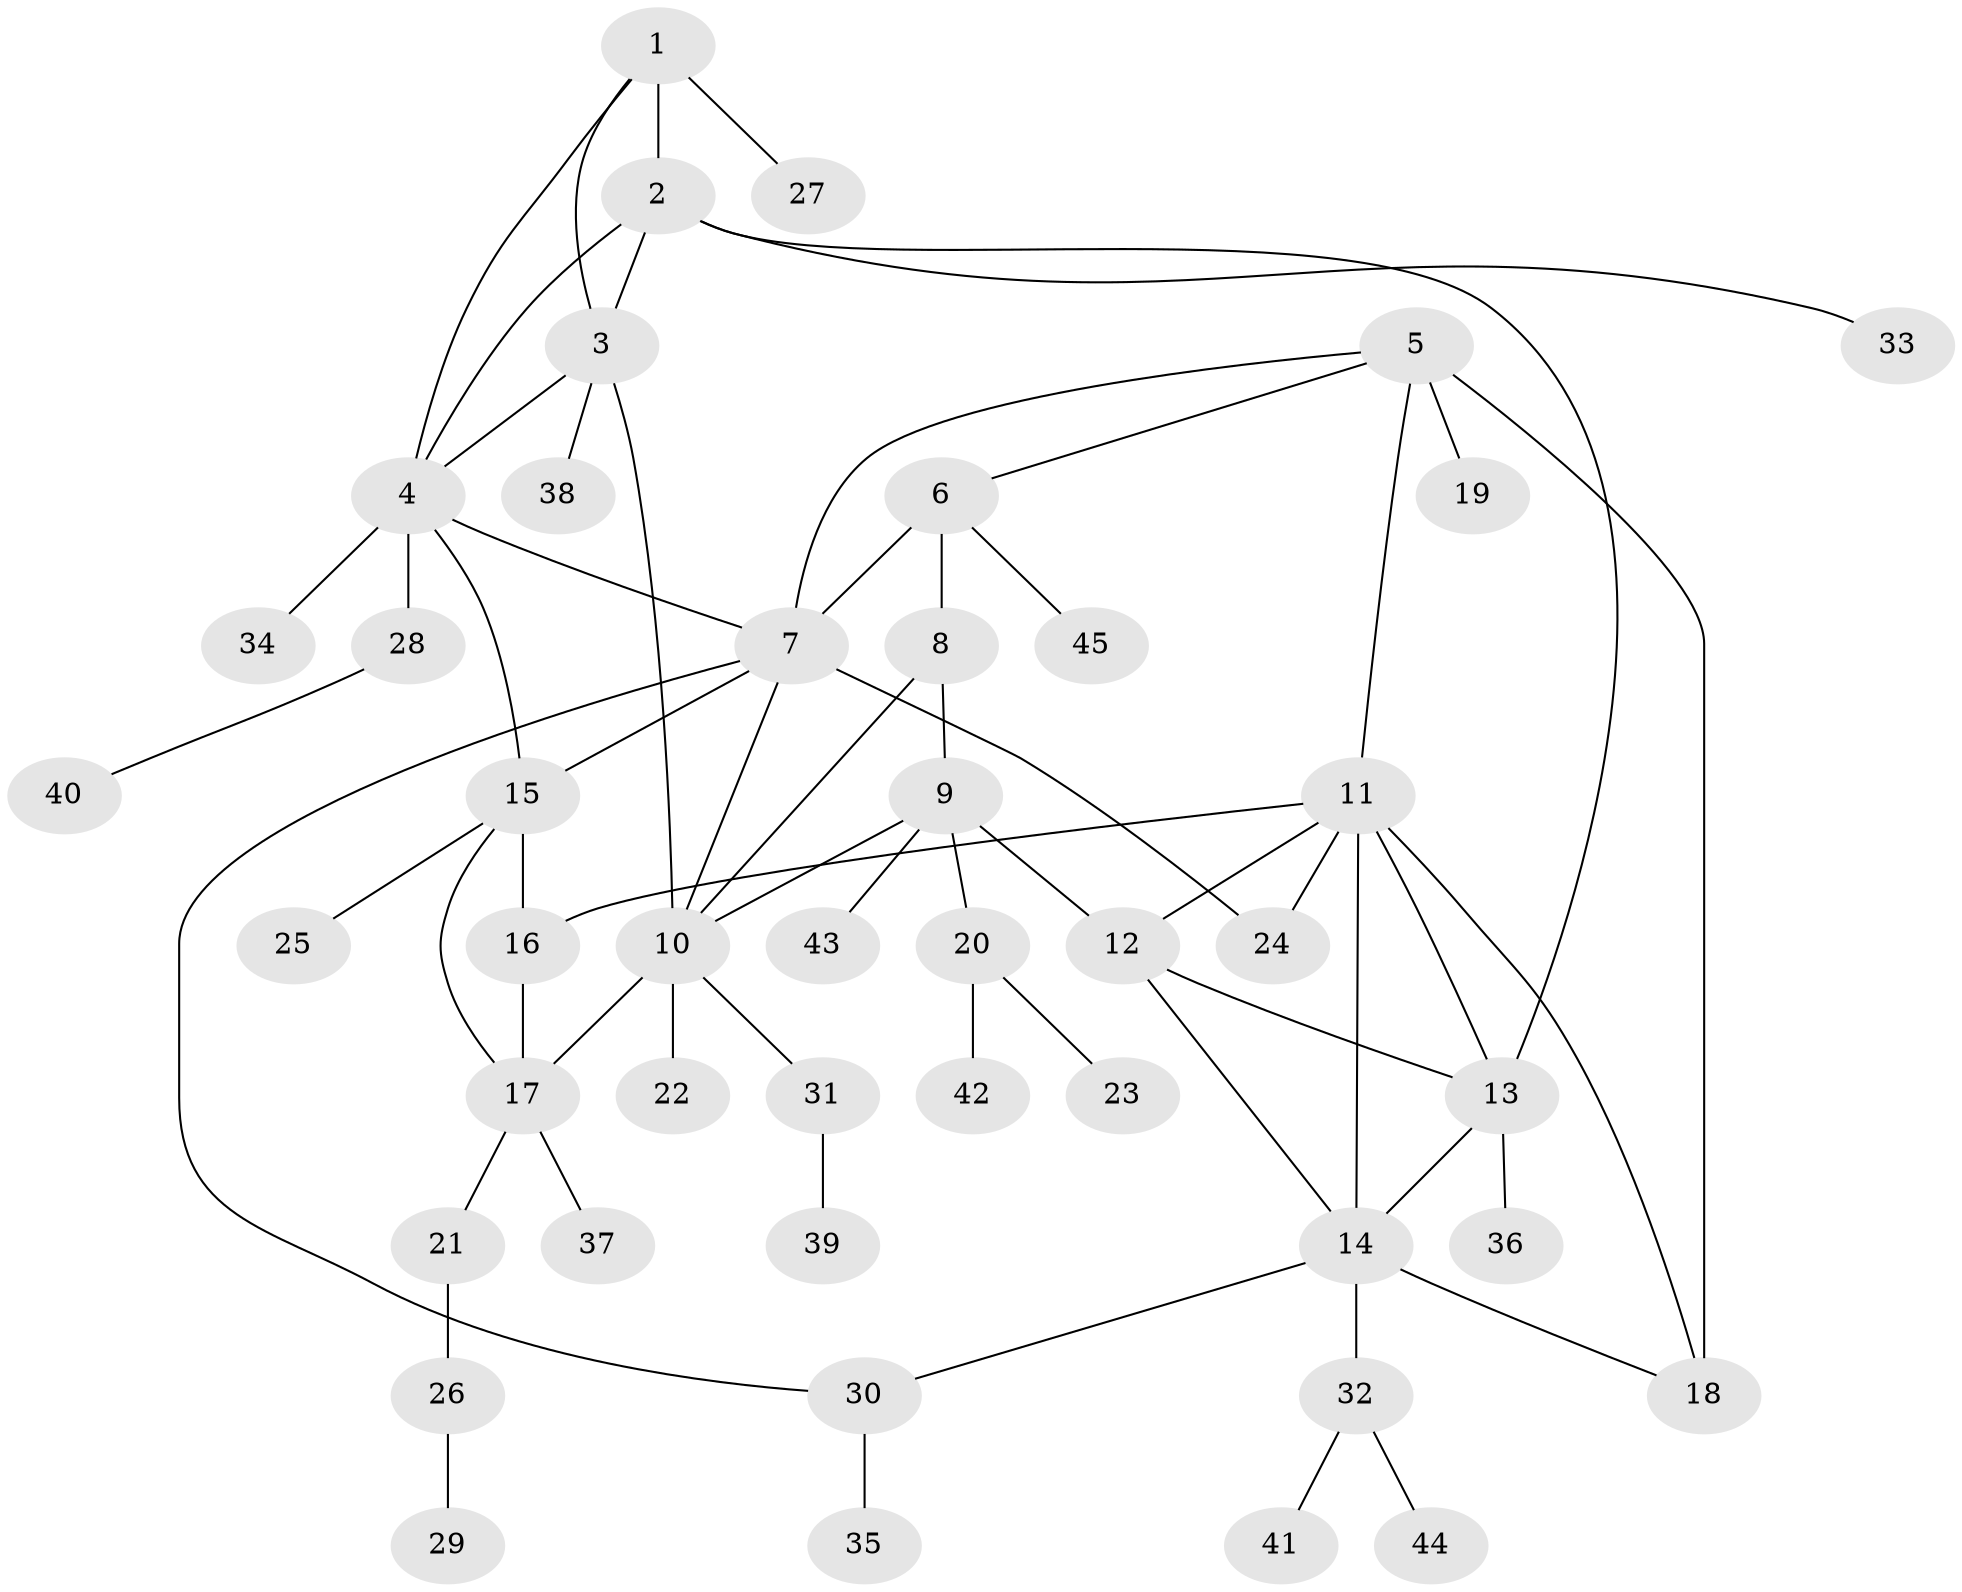 // original degree distribution, {4: 0.08045977011494253, 7: 0.05747126436781609, 6: 0.034482758620689655, 10: 0.011494252873563218, 9: 0.011494252873563218, 3: 0.04597701149425287, 11: 0.011494252873563218, 8: 0.022988505747126436, 5: 0.011494252873563218, 2: 0.20689655172413793, 1: 0.5057471264367817}
// Generated by graph-tools (version 1.1) at 2025/37/03/09/25 02:37:34]
// undirected, 45 vertices, 64 edges
graph export_dot {
graph [start="1"]
  node [color=gray90,style=filled];
  1;
  2;
  3;
  4;
  5;
  6;
  7;
  8;
  9;
  10;
  11;
  12;
  13;
  14;
  15;
  16;
  17;
  18;
  19;
  20;
  21;
  22;
  23;
  24;
  25;
  26;
  27;
  28;
  29;
  30;
  31;
  32;
  33;
  34;
  35;
  36;
  37;
  38;
  39;
  40;
  41;
  42;
  43;
  44;
  45;
  1 -- 2 [weight=2.0];
  1 -- 3 [weight=1.0];
  1 -- 4 [weight=1.0];
  1 -- 27 [weight=1.0];
  2 -- 3 [weight=1.0];
  2 -- 4 [weight=1.0];
  2 -- 13 [weight=1.0];
  2 -- 33 [weight=1.0];
  3 -- 4 [weight=1.0];
  3 -- 10 [weight=1.0];
  3 -- 38 [weight=1.0];
  4 -- 7 [weight=1.0];
  4 -- 15 [weight=1.0];
  4 -- 28 [weight=3.0];
  4 -- 34 [weight=1.0];
  5 -- 6 [weight=1.0];
  5 -- 7 [weight=2.0];
  5 -- 11 [weight=1.0];
  5 -- 18 [weight=3.0];
  5 -- 19 [weight=1.0];
  6 -- 7 [weight=2.0];
  6 -- 8 [weight=1.0];
  6 -- 45 [weight=1.0];
  7 -- 10 [weight=1.0];
  7 -- 15 [weight=1.0];
  7 -- 24 [weight=1.0];
  7 -- 30 [weight=1.0];
  8 -- 9 [weight=2.0];
  8 -- 10 [weight=2.0];
  9 -- 10 [weight=1.0];
  9 -- 12 [weight=1.0];
  9 -- 20 [weight=1.0];
  9 -- 43 [weight=1.0];
  10 -- 17 [weight=1.0];
  10 -- 22 [weight=3.0];
  10 -- 31 [weight=1.0];
  11 -- 12 [weight=1.0];
  11 -- 13 [weight=1.0];
  11 -- 14 [weight=1.0];
  11 -- 16 [weight=1.0];
  11 -- 18 [weight=1.0];
  11 -- 24 [weight=1.0];
  12 -- 13 [weight=1.0];
  12 -- 14 [weight=1.0];
  13 -- 14 [weight=1.0];
  13 -- 36 [weight=1.0];
  14 -- 18 [weight=1.0];
  14 -- 30 [weight=1.0];
  14 -- 32 [weight=1.0];
  15 -- 16 [weight=5.0];
  15 -- 17 [weight=2.0];
  15 -- 25 [weight=1.0];
  16 -- 17 [weight=1.0];
  17 -- 21 [weight=1.0];
  17 -- 37 [weight=1.0];
  20 -- 23 [weight=1.0];
  20 -- 42 [weight=1.0];
  21 -- 26 [weight=1.0];
  26 -- 29 [weight=1.0];
  28 -- 40 [weight=1.0];
  30 -- 35 [weight=1.0];
  31 -- 39 [weight=1.0];
  32 -- 41 [weight=1.0];
  32 -- 44 [weight=1.0];
}
